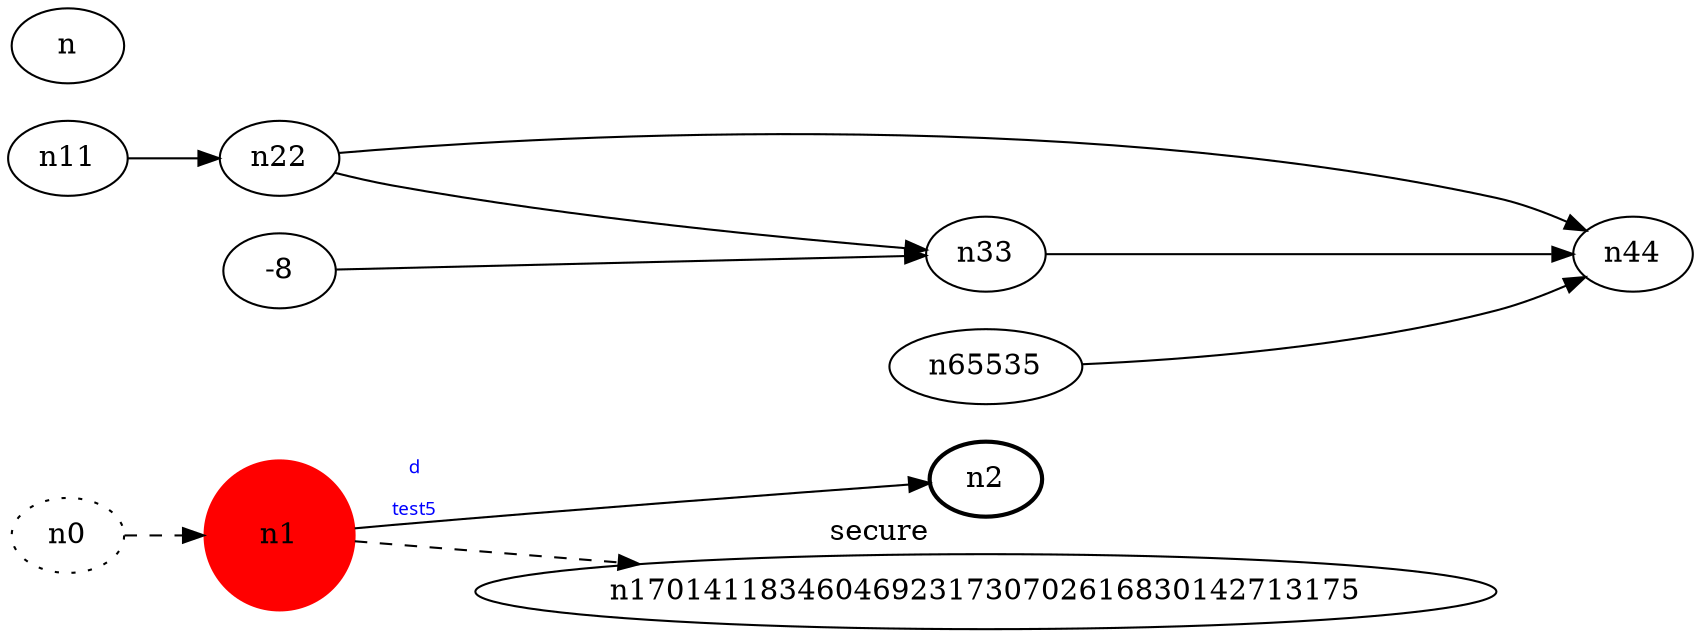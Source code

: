 digraph test5 {
	rankdir=LR;
	fontcolor=blue; /* c0; c0; c65535 -- c2 */
	n0 [style=dotted, fillcolor="#123456"]; // c-11712; c340282366920938463463374607431768211455; c2 -- c2
	n1 [height=1, width=1, color=red, style=filled];
	n2 [style=bold, xlabel="secure"];
	n0 -> n1 -> n170141183460469231730702616830142713175[style=dashed];
	n1 -> n2 [fontname="comic sans", label="d\n\l\G", fontcolor=blue, fontsize=9];
	n11 -> n22;
	n-8 -> n33;
	n65535 -> n44;
	n22 -> n33;
	n22 -> n44;
	n33 -> n44;
}

